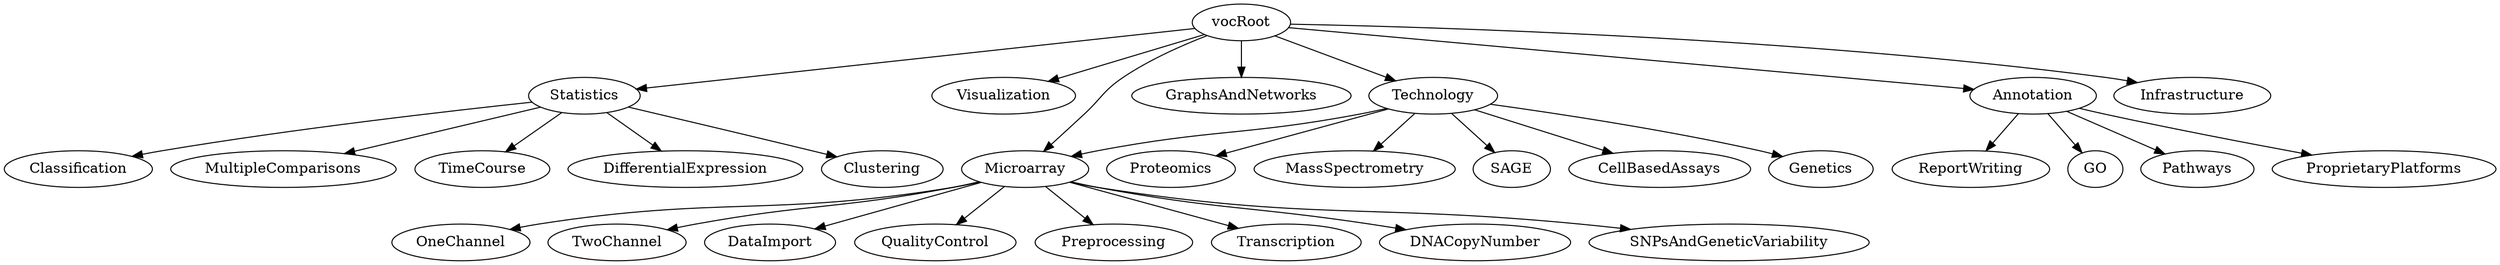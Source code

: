 digraph G {
vocRoot;
Microarray;
Visualization;
Statistics;
GraphsAndNetworks;
Technology;
Annotation;
Infrastructure;
vocRoot -> Microarray;
vocRoot -> Visualization;
vocRoot -> Statistics;
vocRoot -> GraphsAndNetworks;
vocRoot -> Technology;
vocRoot -> Annotation;
vocRoot -> Infrastructure;
Microarray -> OneChannel;
Microarray -> TwoChannel;
Microarray -> DataImport;
Microarray -> QualityControl;
Microarray -> Preprocessing;
Microarray -> Transcription;
Microarray -> DNACopyNumber;
Microarray -> SNPsAndGeneticVariability;
Statistics -> DifferentialExpression;
Statistics -> Clustering;
Statistics -> Classification;
Statistics -> MultipleComparisons;
Statistics -> TimeCourse;
Technology -> Microarray;
Technology -> Proteomics;
Technology -> MassSpectrometry;
Technology -> SAGE;
Technology -> CellBasedAssays;
Technology -> Genetics;
Annotation -> GO;
Annotation -> Pathways;
Annotation -> ProprietaryPlatforms;
Annotation -> ReportWriting;
}
